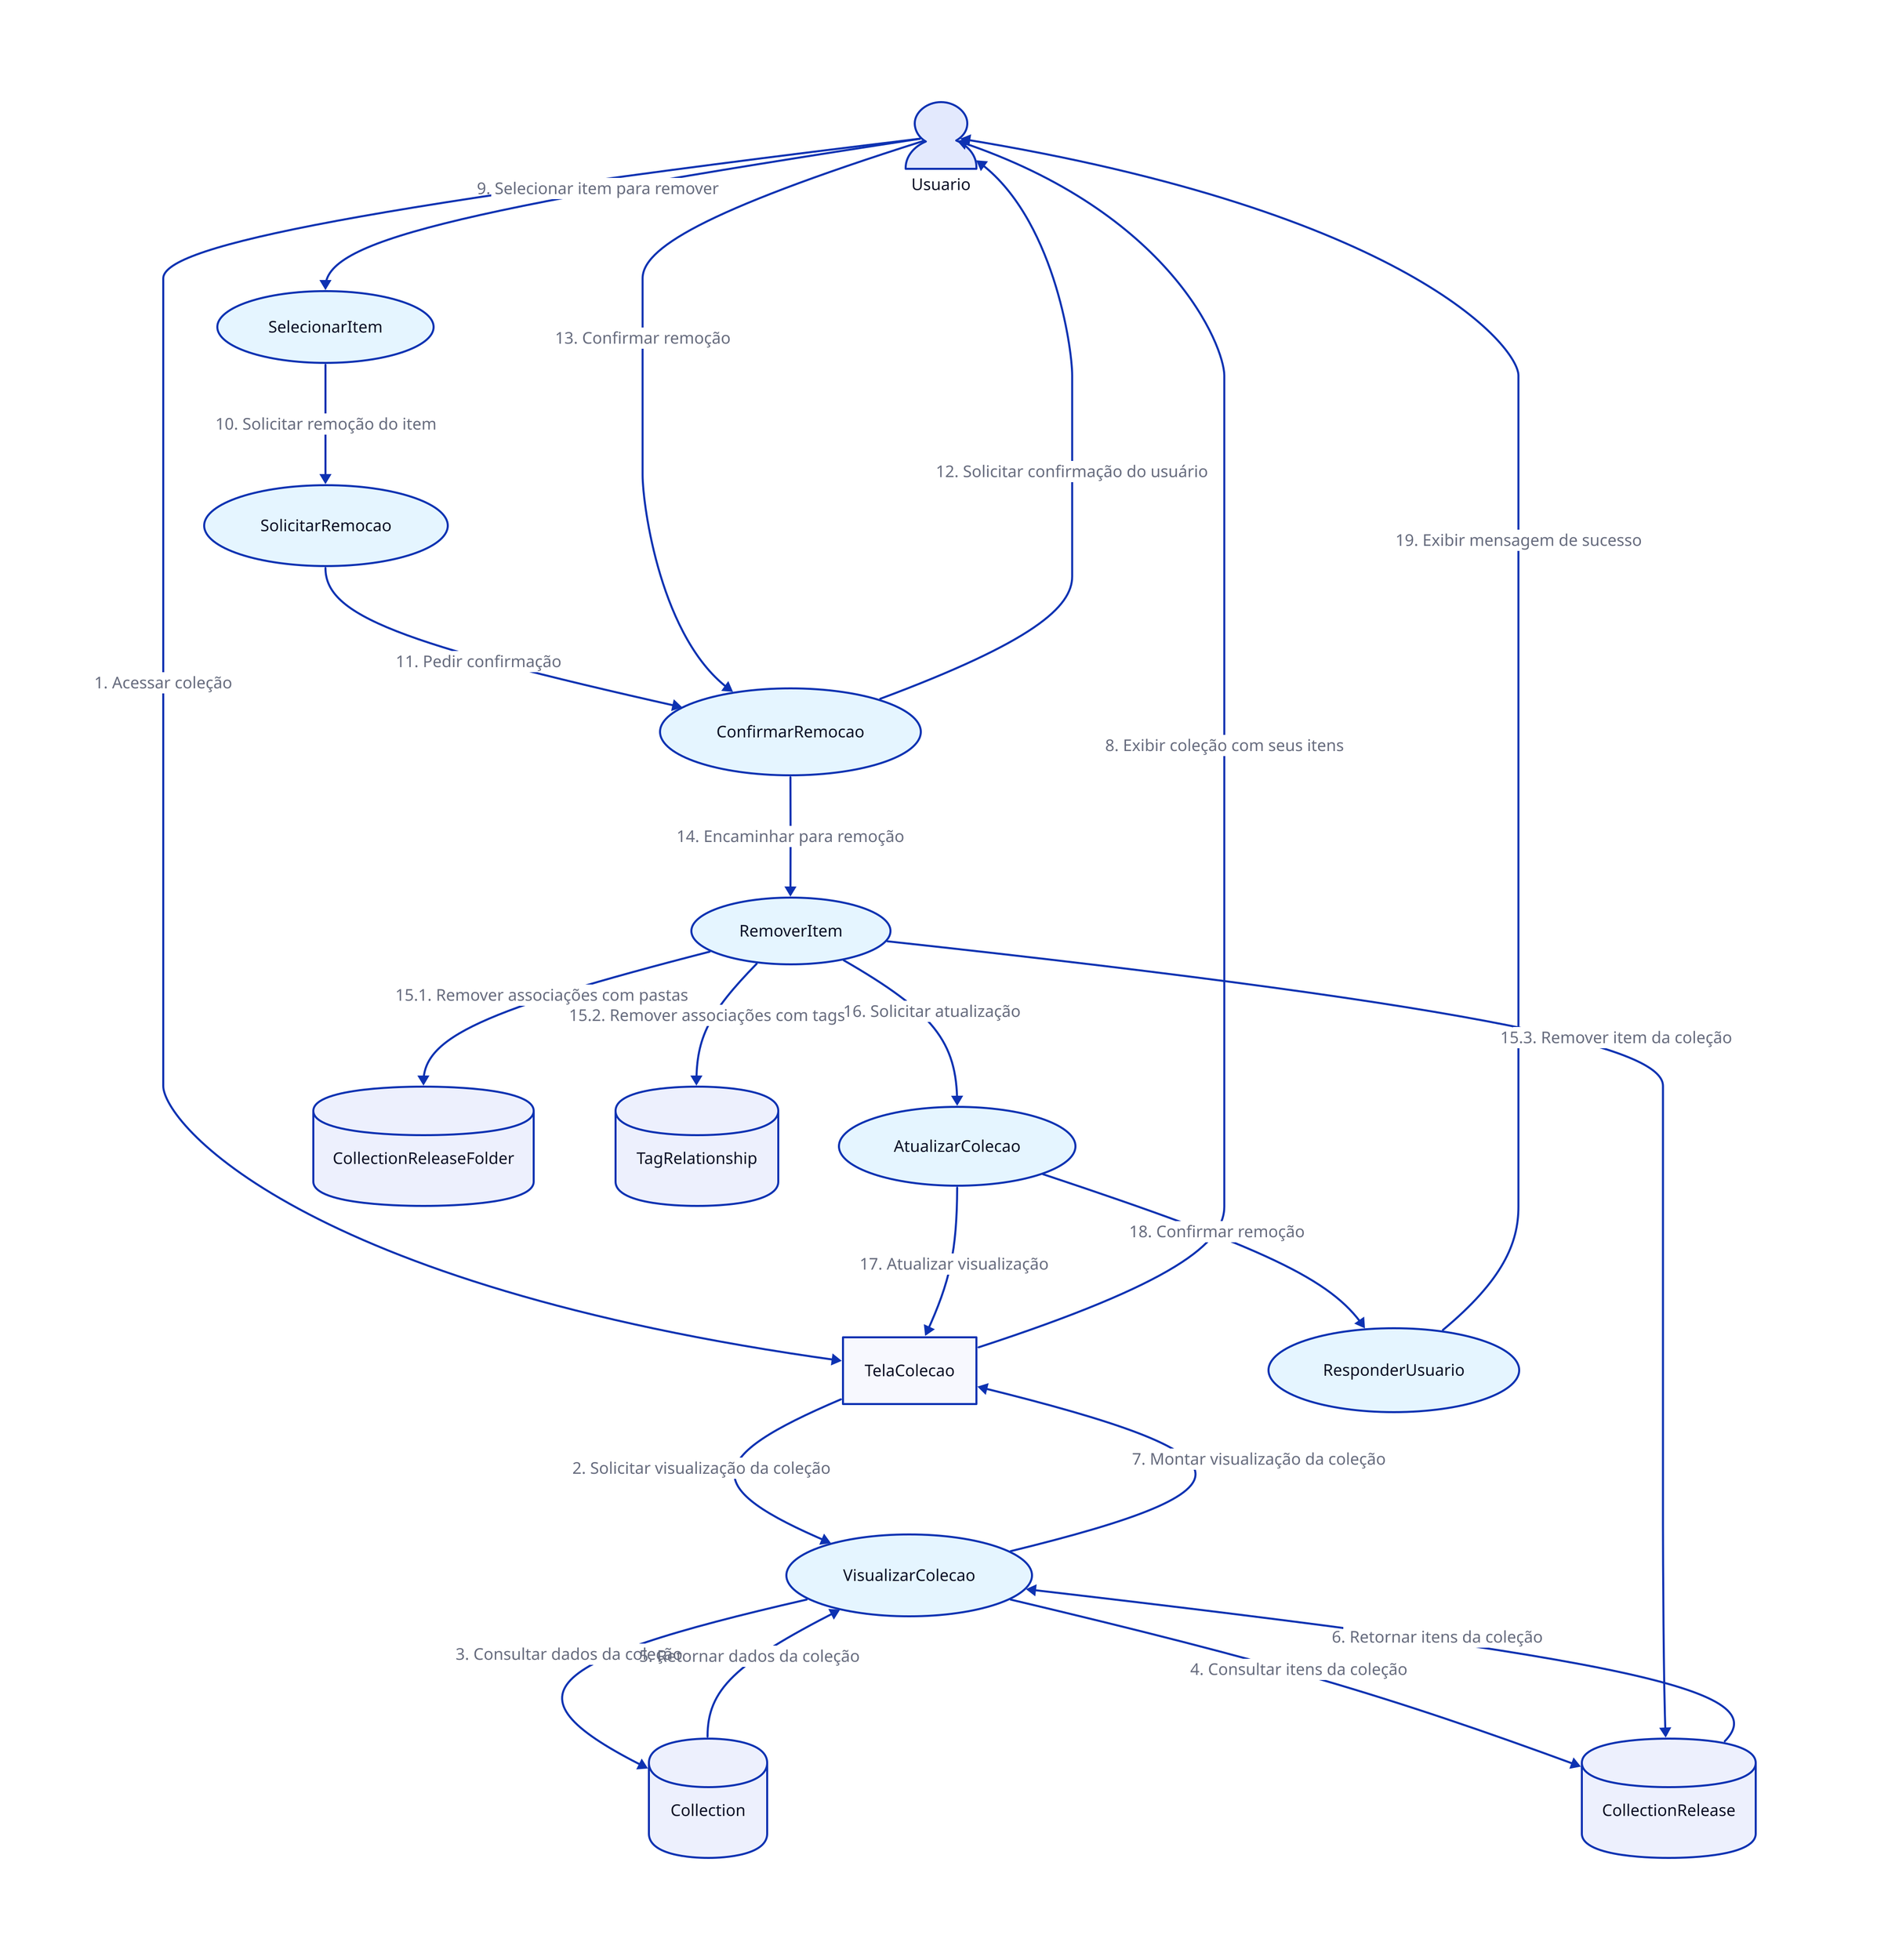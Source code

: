 Usuario: {
  shape: person
}

TelaColecao: {
  shape: rectangle
}

VisualizarColecao: {
  shape: oval
  style.fill: "#E5F5FF"
}

SelecionarItem: {
  shape: oval
  style.fill: "#E5F5FF"
}

SolicitarRemocao: {
  shape: oval
  style.fill: "#E5F5FF"
}

ConfirmarRemocao: {
  shape: oval
  style.fill: "#E5F5FF"
}

RemoverItem: {
  shape: oval
  style.fill: "#E5F5FF"
}

AtualizarColecao: {
  shape: oval
  style.fill: "#E5F5FF"
}

ResponderUsuario: {
  shape: oval
  style.fill: "#E5F5FF"
}

Collection: {
  shape: cylinder
}

CollectionRelease: {
  shape: cylinder
}

CollectionReleaseFolder: {
  shape: cylinder
}

TagRelationship: {
  shape: cylinder
}

Usuario -> TelaColecao: "1. Acessar coleção"
TelaColecao -> VisualizarColecao: "2. Solicitar visualização da coleção"
VisualizarColecao -> Collection: "3. Consultar dados da coleção"
VisualizarColecao -> CollectionRelease: "4. Consultar itens da coleção"
Collection -> VisualizarColecao: "5. Retornar dados da coleção"
CollectionRelease -> VisualizarColecao: "6. Retornar itens da coleção"
VisualizarColecao -> TelaColecao: "7. Montar visualização da coleção"
TelaColecao -> Usuario: "8. Exibir coleção com seus itens"
Usuario -> SelecionarItem: "9. Selecionar item para remover"
SelecionarItem -> SolicitarRemocao: "10. Solicitar remoção do item"
SolicitarRemocao -> ConfirmarRemocao: "11. Pedir confirmação"
ConfirmarRemocao -> Usuario: "12. Solicitar confirmação do usuário"
Usuario -> ConfirmarRemocao: "13. Confirmar remoção"
ConfirmarRemocao -> RemoverItem: "14. Encaminhar para remoção"
RemoverItem -> CollectionReleaseFolder: "15.1. Remover associações com pastas"
RemoverItem -> TagRelationship: "15.2. Remover associações com tags"
RemoverItem -> CollectionRelease: "15.3. Remover item da coleção"
RemoverItem -> AtualizarColecao: "16. Solicitar atualização"
AtualizarColecao -> TelaColecao: "17. Atualizar visualização"
AtualizarColecao -> ResponderUsuario: "18. Confirmar remoção"
ResponderUsuario -> Usuario: "19. Exibir mensagem de sucesso"
